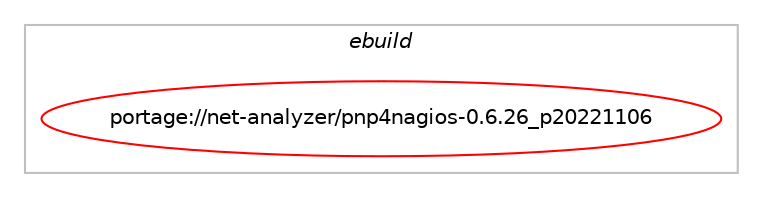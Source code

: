 digraph prolog {

# *************
# Graph options
# *************

newrank=true;
concentrate=true;
compound=true;
graph [rankdir=LR,fontname=Helvetica,fontsize=10,ranksep=1.5];#, ranksep=2.5, nodesep=0.2];
edge  [arrowhead=vee];
node  [fontname=Helvetica,fontsize=10];

# **********
# The ebuild
# **********

subgraph cluster_leftcol {
color=gray;
label=<<i>ebuild</i>>;
id [label="portage://net-analyzer/pnp4nagios-0.6.26_p20221106", color=red, width=4, href="../net-analyzer/pnp4nagios-0.6.26_p20221106.svg"];
}

# ****************
# The dependencies
# ****************

subgraph cluster_midcol {
color=gray;
label=<<i>dependencies</i>>;
subgraph cluster_compile {
fillcolor="#eeeeee";
style=filled;
label=<<i>compile</i>>;
# *** BEGIN UNKNOWN DEPENDENCY TYPE (TODO) ***
# id -> equal(use_conditional_group(positive,icinga,portage://net-analyzer/pnp4nagios-0.6.26_p20221106,[package_dependency(portage://net-analyzer/pnp4nagios-0.6.26_p20221106,install,no,acct-group,icinga,none,[,,],[],[]),package_dependency(portage://net-analyzer/pnp4nagios-0.6.26_p20221106,install,no,acct-user,icinga,none,[,,],[],[])]))
# *** END UNKNOWN DEPENDENCY TYPE (TODO) ***

# *** BEGIN UNKNOWN DEPENDENCY TYPE (TODO) ***
# id -> equal(use_conditional_group(positive,nagios,portage://net-analyzer/pnp4nagios-0.6.26_p20221106,[package_dependency(portage://net-analyzer/pnp4nagios-0.6.26_p20221106,install,no,acct-group,nagios,none,[,,],[],[]),package_dependency(portage://net-analyzer/pnp4nagios-0.6.26_p20221106,install,no,acct-user,nagios,none,[,,],[],[])]))
# *** END UNKNOWN DEPENDENCY TYPE (TODO) ***

# *** BEGIN UNKNOWN DEPENDENCY TYPE (TODO) ***
# id -> equal(package_dependency(portage://net-analyzer/pnp4nagios-0.6.26_p20221106,install,no,net-analyzer,rrdtool,none,[,,],[],[use(enable(graph),none),use(enable(perl),none)]))
# *** END UNKNOWN DEPENDENCY TYPE (TODO) ***

}
subgraph cluster_compileandrun {
fillcolor="#eeeeee";
style=filled;
label=<<i>compile and run</i>>;
}
subgraph cluster_run {
fillcolor="#eeeeee";
style=filled;
label=<<i>run</i>>;
# *** BEGIN UNKNOWN DEPENDENCY TYPE (TODO) ***
# id -> equal(use_conditional_group(positive,apache2,portage://net-analyzer/pnp4nagios-0.6.26_p20221106,[package_dependency(portage://net-analyzer/pnp4nagios-0.6.26_p20221106,run,no,www-servers,apache,greaterequal,[2.4,,,2.4],[],[use(enable(apache2_modules_alias),none),use(enable(apache2_modules_authz_core),none),use(enable(apache2_modules_rewrite),none)])]))
# *** END UNKNOWN DEPENDENCY TYPE (TODO) ***

# *** BEGIN UNKNOWN DEPENDENCY TYPE (TODO) ***
# id -> equal(use_conditional_group(positive,icinga,portage://net-analyzer/pnp4nagios-0.6.26_p20221106,[package_dependency(portage://net-analyzer/pnp4nagios-0.6.26_p20221106,run,no,acct-group,icinga,none,[,,],[],[]),package_dependency(portage://net-analyzer/pnp4nagios-0.6.26_p20221106,run,no,acct-user,icinga,none,[,,],[],[])]))
# *** END UNKNOWN DEPENDENCY TYPE (TODO) ***

# *** BEGIN UNKNOWN DEPENDENCY TYPE (TODO) ***
# id -> equal(use_conditional_group(positive,nagios,portage://net-analyzer/pnp4nagios-0.6.26_p20221106,[package_dependency(portage://net-analyzer/pnp4nagios-0.6.26_p20221106,run,no,acct-group,nagios,none,[,,],[],[]),package_dependency(portage://net-analyzer/pnp4nagios-0.6.26_p20221106,run,no,acct-user,nagios,none,[,,],[],[])]))
# *** END UNKNOWN DEPENDENCY TYPE (TODO) ***

# *** BEGIN UNKNOWN DEPENDENCY TYPE (TODO) ***
# id -> equal(package_dependency(portage://net-analyzer/pnp4nagios-0.6.26_p20221106,run,no,dev-lang,php,none,[,,],any_different_slot,[use(enable(filter),none),use(enable(gd),none),use(enable(json),positive),use(enable(simplexml),none),use(enable(xml),none),use(enable(zlib),none)]))
# *** END UNKNOWN DEPENDENCY TYPE (TODO) ***

# *** BEGIN UNKNOWN DEPENDENCY TYPE (TODO) ***
# id -> equal(package_dependency(portage://net-analyzer/pnp4nagios-0.6.26_p20221106,run,no,media-fonts,dejavu,none,[,,],[],[]))
# *** END UNKNOWN DEPENDENCY TYPE (TODO) ***

# *** BEGIN UNKNOWN DEPENDENCY TYPE (TODO) ***
# id -> equal(package_dependency(portage://net-analyzer/pnp4nagios-0.6.26_p20221106,run,no,net-analyzer,rrdtool,none,[,,],[],[use(enable(graph),none),use(enable(perl),none)]))
# *** END UNKNOWN DEPENDENCY TYPE (TODO) ***

# *** BEGIN UNKNOWN DEPENDENCY TYPE (TODO) ***
# id -> equal(package_dependency(portage://net-analyzer/pnp4nagios-0.6.26_p20221106,run,no,virtual,perl-Getopt-Long,none,[,,],[],[]))
# *** END UNKNOWN DEPENDENCY TYPE (TODO) ***

# *** BEGIN UNKNOWN DEPENDENCY TYPE (TODO) ***
# id -> equal(package_dependency(portage://net-analyzer/pnp4nagios-0.6.26_p20221106,run,no,virtual,perl-Time-HiRes,none,[,,],[],[]))
# *** END UNKNOWN DEPENDENCY TYPE (TODO) ***

}
}

# **************
# The candidates
# **************

subgraph cluster_choices {
rank=same;
color=gray;
label=<<i>candidates</i>>;

}

}
